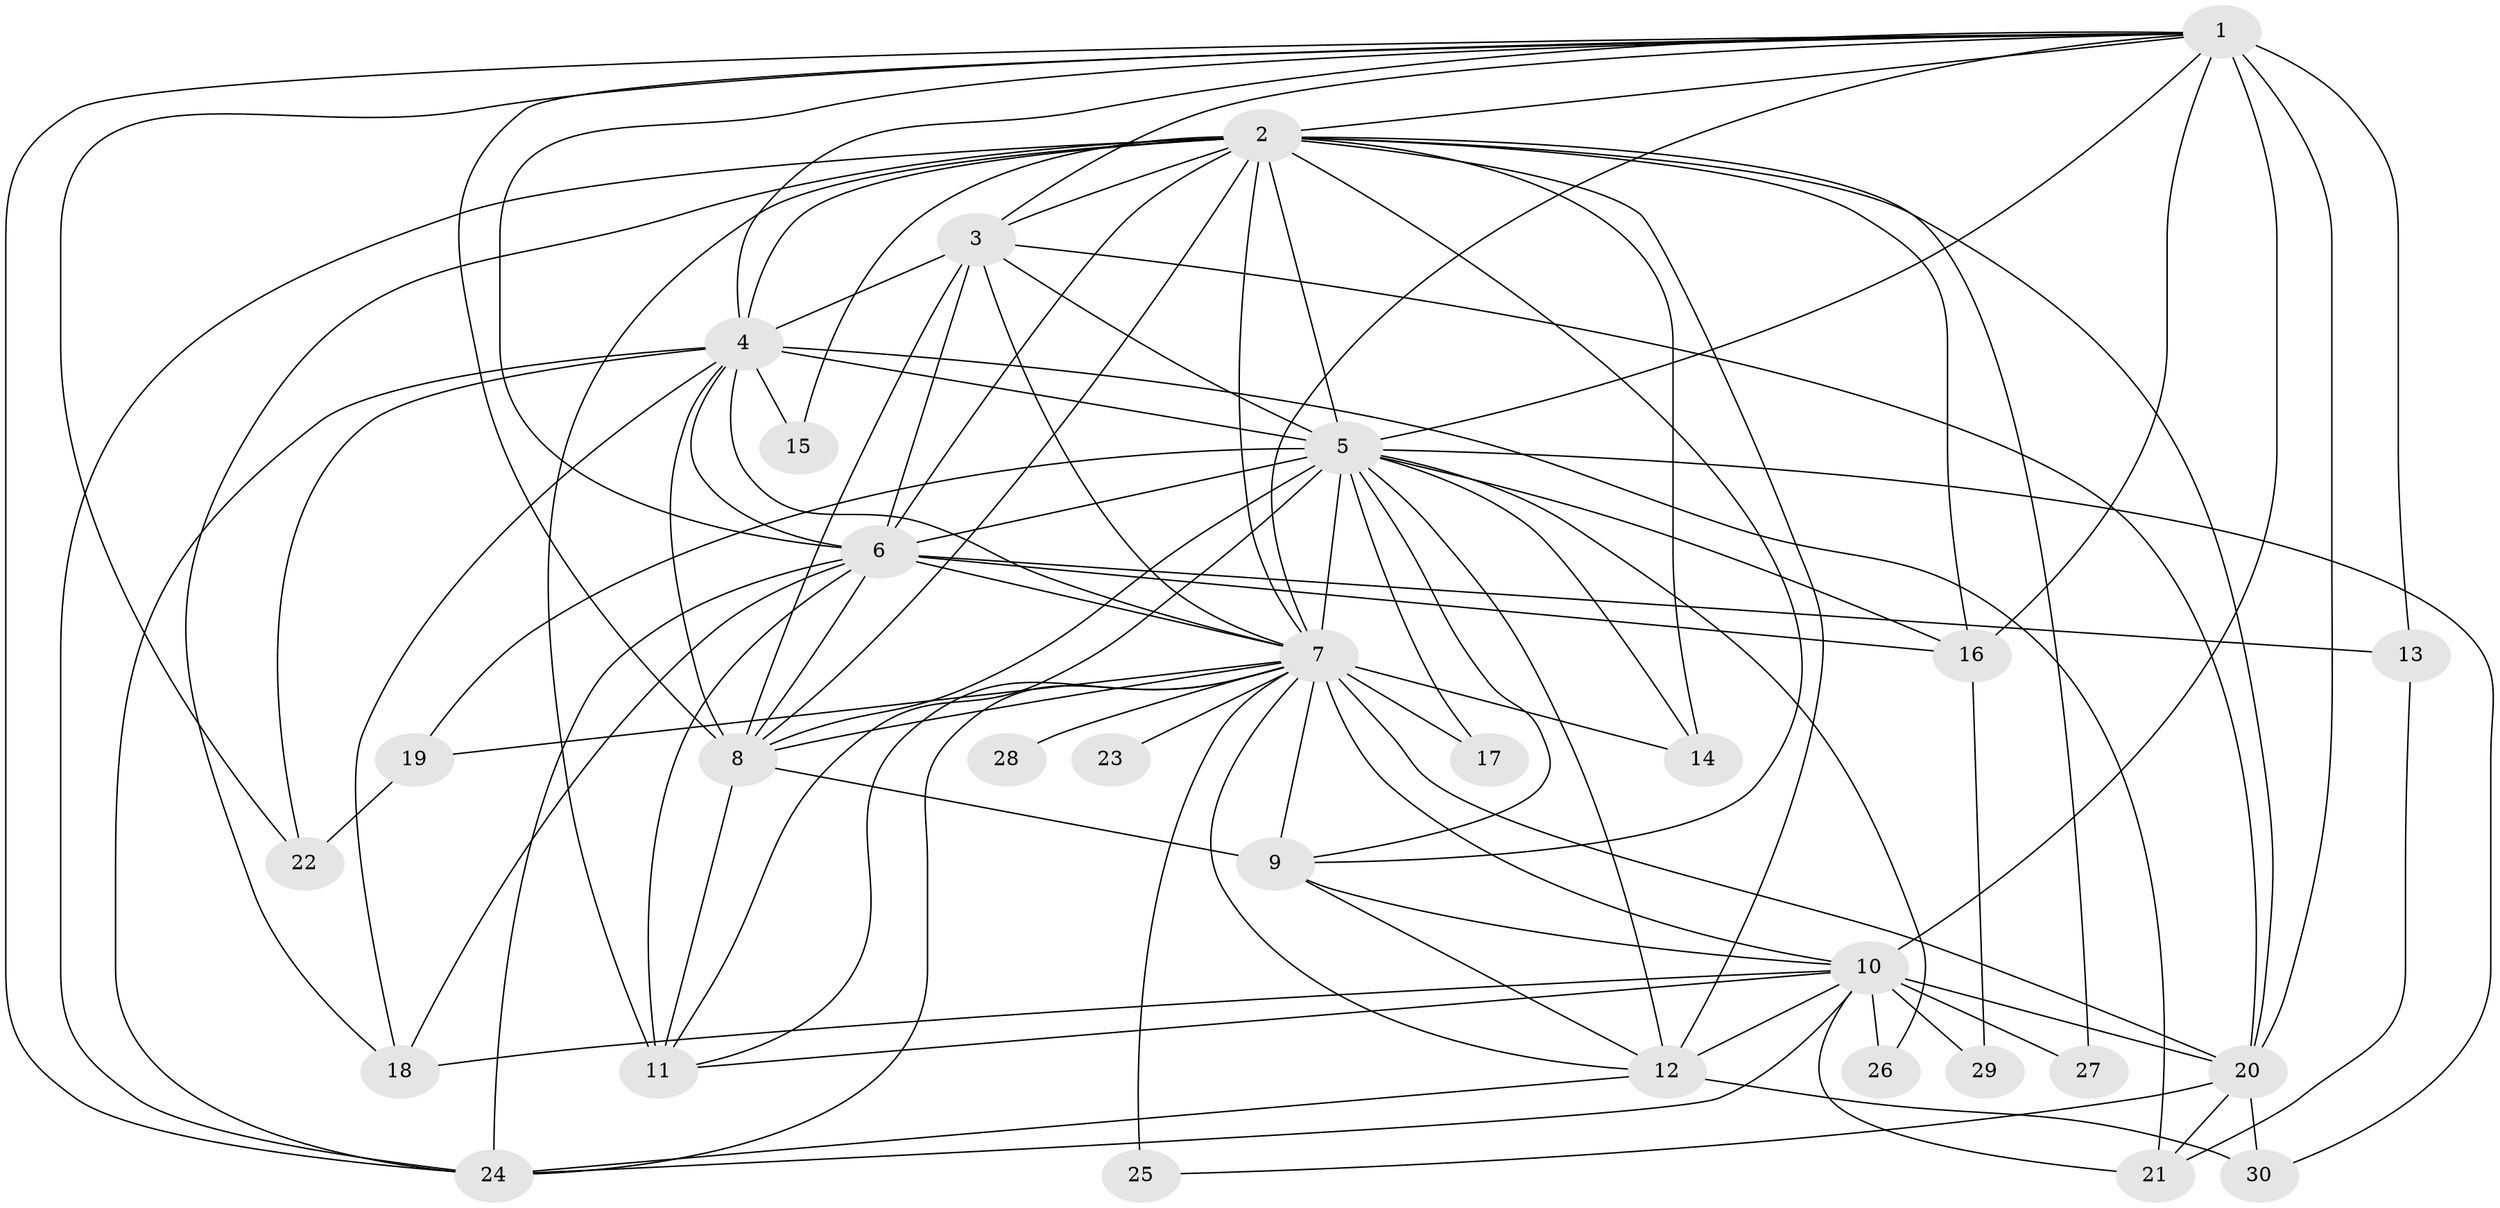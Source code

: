 // original degree distribution, {28: 0.010309278350515464, 14: 0.010309278350515464, 27: 0.020618556701030927, 16: 0.010309278350515464, 15: 0.010309278350515464, 23: 0.020618556701030927, 26: 0.010309278350515464, 19: 0.010309278350515464, 2: 0.6185567010309279, 5: 0.030927835051546393, 3: 0.16494845360824742, 4: 0.061855670103092786, 7: 0.010309278350515464, 6: 0.010309278350515464}
// Generated by graph-tools (version 1.1) at 2025/49/03/04/25 22:49:45]
// undirected, 30 vertices, 97 edges
graph export_dot {
  node [color=gray90,style=filled];
  1;
  2;
  3;
  4;
  5;
  6;
  7;
  8;
  9;
  10;
  11;
  12;
  13;
  14;
  15;
  16;
  17;
  18;
  19;
  20;
  21;
  22;
  23;
  24;
  25;
  26;
  27;
  28;
  29;
  30;
  1 -- 2 [weight=2.0];
  1 -- 3 [weight=2.0];
  1 -- 4 [weight=1.0];
  1 -- 5 [weight=3.0];
  1 -- 6 [weight=1.0];
  1 -- 7 [weight=1.0];
  1 -- 8 [weight=1.0];
  1 -- 10 [weight=11.0];
  1 -- 13 [weight=1.0];
  1 -- 16 [weight=1.0];
  1 -- 20 [weight=2.0];
  1 -- 22 [weight=1.0];
  1 -- 24 [weight=1.0];
  2 -- 3 [weight=2.0];
  2 -- 4 [weight=2.0];
  2 -- 5 [weight=4.0];
  2 -- 6 [weight=3.0];
  2 -- 7 [weight=5.0];
  2 -- 8 [weight=2.0];
  2 -- 9 [weight=1.0];
  2 -- 11 [weight=1.0];
  2 -- 12 [weight=6.0];
  2 -- 14 [weight=1.0];
  2 -- 15 [weight=2.0];
  2 -- 16 [weight=1.0];
  2 -- 18 [weight=1.0];
  2 -- 20 [weight=1.0];
  2 -- 24 [weight=1.0];
  2 -- 27 [weight=1.0];
  3 -- 4 [weight=1.0];
  3 -- 5 [weight=2.0];
  3 -- 6 [weight=2.0];
  3 -- 7 [weight=1.0];
  3 -- 8 [weight=1.0];
  3 -- 20 [weight=6.0];
  4 -- 5 [weight=3.0];
  4 -- 6 [weight=1.0];
  4 -- 7 [weight=1.0];
  4 -- 8 [weight=1.0];
  4 -- 15 [weight=1.0];
  4 -- 18 [weight=1.0];
  4 -- 21 [weight=1.0];
  4 -- 22 [weight=1.0];
  4 -- 24 [weight=1.0];
  5 -- 6 [weight=2.0];
  5 -- 7 [weight=18.0];
  5 -- 8 [weight=3.0];
  5 -- 9 [weight=2.0];
  5 -- 11 [weight=1.0];
  5 -- 12 [weight=1.0];
  5 -- 14 [weight=1.0];
  5 -- 16 [weight=1.0];
  5 -- 17 [weight=1.0];
  5 -- 19 [weight=2.0];
  5 -- 26 [weight=1.0];
  5 -- 30 [weight=1.0];
  6 -- 7 [weight=2.0];
  6 -- 8 [weight=1.0];
  6 -- 11 [weight=6.0];
  6 -- 13 [weight=2.0];
  6 -- 16 [weight=1.0];
  6 -- 18 [weight=1.0];
  6 -- 24 [weight=1.0];
  7 -- 8 [weight=3.0];
  7 -- 9 [weight=1.0];
  7 -- 10 [weight=8.0];
  7 -- 11 [weight=3.0];
  7 -- 12 [weight=1.0];
  7 -- 14 [weight=1.0];
  7 -- 17 [weight=1.0];
  7 -- 19 [weight=1.0];
  7 -- 20 [weight=1.0];
  7 -- 23 [weight=1.0];
  7 -- 24 [weight=1.0];
  7 -- 25 [weight=3.0];
  7 -- 28 [weight=1.0];
  8 -- 9 [weight=6.0];
  8 -- 11 [weight=1.0];
  9 -- 10 [weight=1.0];
  9 -- 12 [weight=1.0];
  10 -- 11 [weight=1.0];
  10 -- 12 [weight=1.0];
  10 -- 18 [weight=1.0];
  10 -- 20 [weight=1.0];
  10 -- 21 [weight=1.0];
  10 -- 24 [weight=1.0];
  10 -- 26 [weight=1.0];
  10 -- 27 [weight=1.0];
  10 -- 29 [weight=1.0];
  12 -- 24 [weight=1.0];
  12 -- 30 [weight=1.0];
  13 -- 21 [weight=1.0];
  16 -- 29 [weight=1.0];
  19 -- 22 [weight=2.0];
  20 -- 21 [weight=1.0];
  20 -- 25 [weight=1.0];
  20 -- 30 [weight=2.0];
}

